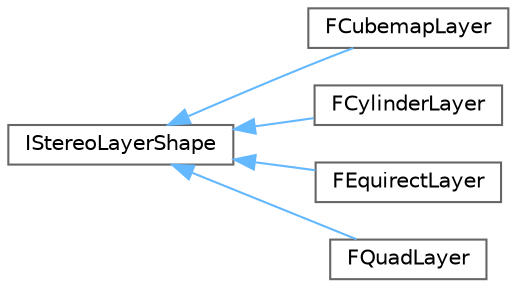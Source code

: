 digraph "Graphical Class Hierarchy"
{
 // INTERACTIVE_SVG=YES
 // LATEX_PDF_SIZE
  bgcolor="transparent";
  edge [fontname=Helvetica,fontsize=10,labelfontname=Helvetica,labelfontsize=10];
  node [fontname=Helvetica,fontsize=10,shape=box,height=0.2,width=0.4];
  rankdir="LR";
  Node0 [id="Node000000",label="IStereoLayerShape",height=0.2,width=0.4,color="grey40", fillcolor="white", style="filled",URL="$df/d8a/classIStereoLayerShape.html",tooltip=" "];
  Node0 -> Node1 [id="edge5606_Node000000_Node000001",dir="back",color="steelblue1",style="solid",tooltip=" "];
  Node1 [id="Node000001",label="FCubemapLayer",height=0.2,width=0.4,color="grey40", fillcolor="white", style="filled",URL="$d5/d28/classFCubemapLayer.html",tooltip="Class describing additional settings for cube map layers."];
  Node0 -> Node2 [id="edge5607_Node000000_Node000002",dir="back",color="steelblue1",style="solid",tooltip=" "];
  Node2 [id="Node000002",label="FCylinderLayer",height=0.2,width=0.4,color="grey40", fillcolor="white", style="filled",URL="$dc/d74/classFCylinderLayer.html",tooltip="Class describing additional settings for cylinder layers."];
  Node0 -> Node3 [id="edge5608_Node000000_Node000003",dir="back",color="steelblue1",style="solid",tooltip=" "];
  Node3 [id="Node000003",label="FEquirectLayer",height=0.2,width=0.4,color="grey40", fillcolor="white", style="filled",URL="$df/d43/classFEquirectLayer.html",tooltip="Class describing additional settings for equirect layers."];
  Node0 -> Node4 [id="edge5609_Node000000_Node000004",dir="back",color="steelblue1",style="solid",tooltip=" "];
  Node4 [id="Node000004",label="FQuadLayer",height=0.2,width=0.4,color="grey40", fillcolor="white", style="filled",URL="$d9/d3d/classFQuadLayer.html",tooltip="Quad layer is the default layer shape and contains no additional settings."];
}
